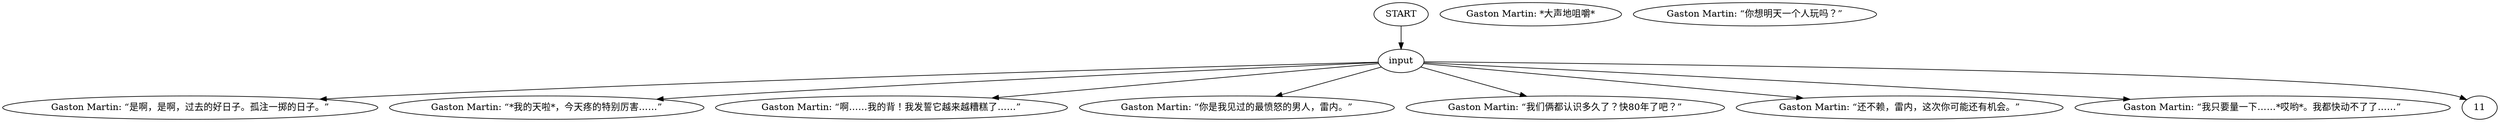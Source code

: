 # PLAZA / GASTON barks
# Playing pétanque and cheating.
# ==================================================
digraph G {
	  0 [label="START"];
	  1 [label="input"];
	  2 [label="Gaston Martin: *大声地咀嚼*"];
	  3 [label="Gaston Martin: “是啊，是啊，过去的好日子。孤注一掷的日子。”"];
	  4 [label="Gaston Martin: “*我的天啦*，今天疼的特别厉害……”"];
	  5 [label="Gaston Martin: “啊……我的背！我发誓它越来越糟糕了……”"];
	  6 [label="Gaston Martin: “你想明天一个人玩吗？”"];
	  7 [label="Gaston Martin: “你是我见过的最愤怒的男人，雷内。”"];
	  8 [label="Gaston Martin: “我们俩都认识多久了？快80年了吧？”"];
	  9 [label="Gaston Martin: “还不赖，雷内，这次你可能还有机会。”"];
	  10 [label="Gaston Martin: “我只要量一下……*哎哟*。我都快动不了了……”"];
	  0 -> 1
	  1 -> 3
	  1 -> 4
	  1 -> 5
	  1 -> 7
	  1 -> 8
	  1 -> 9
	  1 -> 10
	  1 -> 11
}


